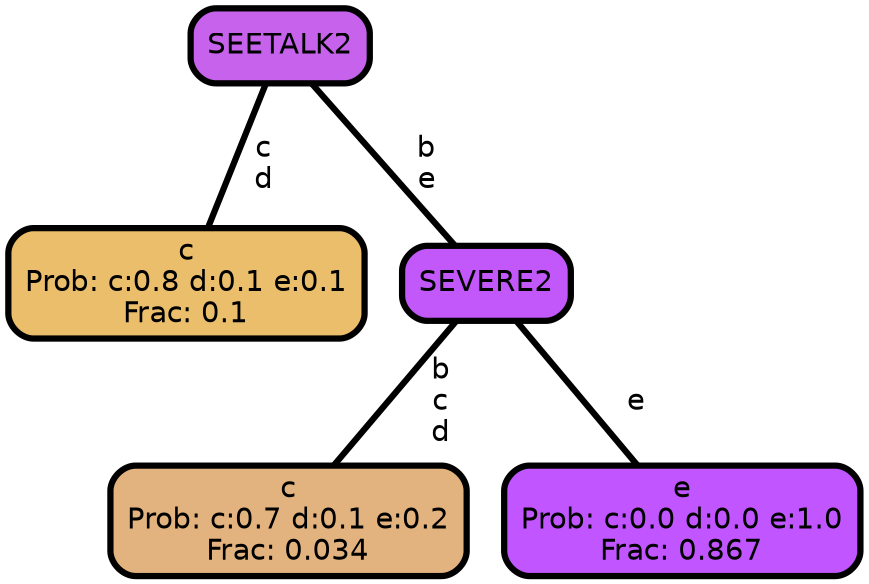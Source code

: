 graph Tree {
node [shape=box, style="filled, rounded",color="black",penwidth="3",fontcolor="black",                 fontname=helvetica] ;
graph [ranksep="0 equally", splines=straight,                 bgcolor=transparent, dpi=200] ;
edge [fontname=helvetica, color=black] ;
0 [label="c
Prob: c:0.8 d:0.1 e:0.1
Frac: 0.1", fillcolor="#ebbe6b"] ;
1 [label="SEETALK2", fillcolor="#c662eb"] ;
2 [label="c
Prob: c:0.7 d:0.1 e:0.2
Frac: 0.034", fillcolor="#e2b37e"] ;
3 [label="SEVERE2", fillcolor="#c258fa"] ;
4 [label="e
Prob: c:0.0 d:0.0 e:1.0
Frac: 0.867", fillcolor="#c155ff"] ;
1 -- 0 [label=" c\n d",penwidth=3] ;
1 -- 3 [label=" b\n e",penwidth=3] ;
3 -- 2 [label=" b\n c\n d",penwidth=3] ;
3 -- 4 [label=" e",penwidth=3] ;
{rank = same;}}